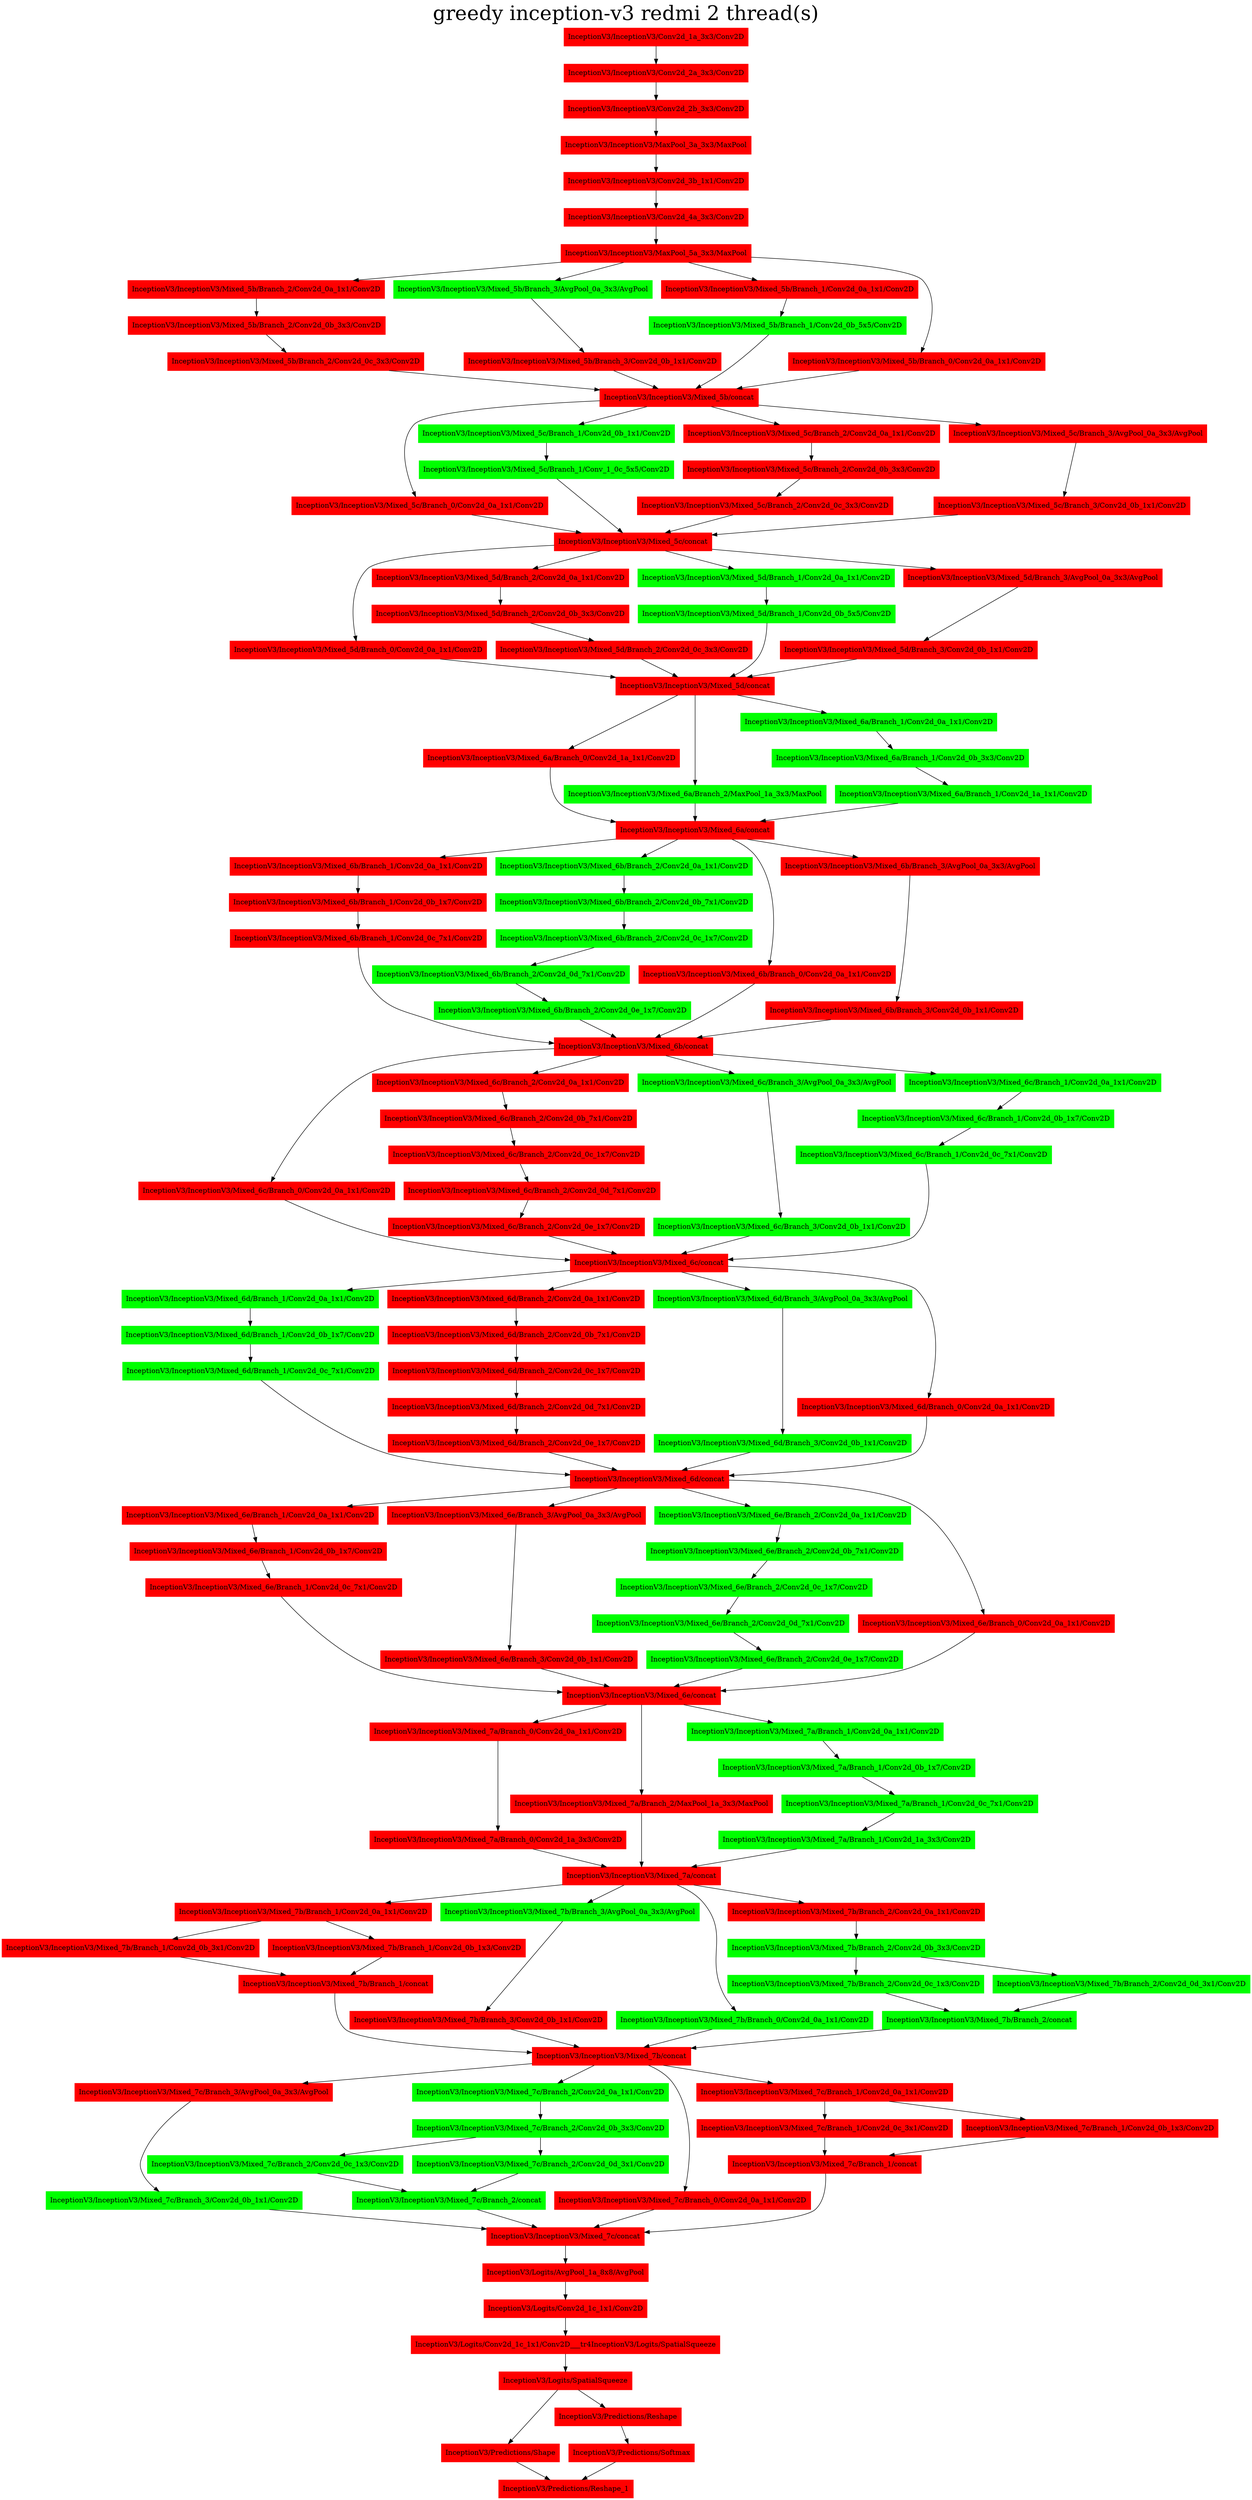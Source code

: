 digraph G {
label     = "greedy inception-v3 redmi 2 thread(s)"
    labelloc  =  t // t: Place the graph's title on top.
    fontsize  = 40 // Make title stand out by giving a large font size
    fontcolor = black"InceptionV3/InceptionV3/Conv2d_1a_3x3/Conv2D"->"InceptionV3/InceptionV3/Conv2d_2a_3x3/Conv2D";
"InceptionV3/InceptionV3/Conv2d_1a_3x3/Conv2D" [shape=box,style=filled,color=red];
"InceptionV3/InceptionV3/Conv2d_2a_3x3/Conv2D"->"InceptionV3/InceptionV3/Conv2d_2b_3x3/Conv2D";
"InceptionV3/InceptionV3/Conv2d_2a_3x3/Conv2D" [shape=box,style=filled,color=red];
"InceptionV3/InceptionV3/Conv2d_2b_3x3/Conv2D"->"InceptionV3/InceptionV3/MaxPool_3a_3x3/MaxPool";
"InceptionV3/InceptionV3/Conv2d_2b_3x3/Conv2D" [shape=box,style=filled,color=red];
"InceptionV3/InceptionV3/MaxPool_3a_3x3/MaxPool"->"InceptionV3/InceptionV3/Conv2d_3b_1x1/Conv2D";
"InceptionV3/InceptionV3/MaxPool_3a_3x3/MaxPool" [shape=box,style=filled,color=red];
"InceptionV3/InceptionV3/Conv2d_3b_1x1/Conv2D"->"InceptionV3/InceptionV3/Conv2d_4a_3x3/Conv2D";
"InceptionV3/InceptionV3/Conv2d_3b_1x1/Conv2D" [shape=box,style=filled,color=red];
"InceptionV3/InceptionV3/Conv2d_4a_3x3/Conv2D"->"InceptionV3/InceptionV3/MaxPool_5a_3x3/MaxPool";
"InceptionV3/InceptionV3/Conv2d_4a_3x3/Conv2D" [shape=box,style=filled,color=red];
"InceptionV3/InceptionV3/MaxPool_5a_3x3/MaxPool"->"InceptionV3/InceptionV3/Mixed_5b/Branch_2/Conv2d_0a_1x1/Conv2D";
"InceptionV3/InceptionV3/MaxPool_5a_3x3/MaxPool"->"InceptionV3/InceptionV3/Mixed_5b/Branch_3/AvgPool_0a_3x3/AvgPool";
"InceptionV3/InceptionV3/MaxPool_5a_3x3/MaxPool"->"InceptionV3/InceptionV3/Mixed_5b/Branch_1/Conv2d_0a_1x1/Conv2D";
"InceptionV3/InceptionV3/MaxPool_5a_3x3/MaxPool"->"InceptionV3/InceptionV3/Mixed_5b/Branch_0/Conv2d_0a_1x1/Conv2D";
"InceptionV3/InceptionV3/MaxPool_5a_3x3/MaxPool" [shape=box,style=filled,color=red];
"InceptionV3/InceptionV3/Mixed_5b/Branch_3/AvgPool_0a_3x3/AvgPool"->"InceptionV3/InceptionV3/Mixed_5b/Branch_3/Conv2d_0b_1x1/Conv2D";
"InceptionV3/InceptionV3/Mixed_5b/Branch_3/AvgPool_0a_3x3/AvgPool" [shape=box,style=filled,color=green];
"InceptionV3/InceptionV3/Mixed_5b/Branch_2/Conv2d_0a_1x1/Conv2D"->"InceptionV3/InceptionV3/Mixed_5b/Branch_2/Conv2d_0b_3x3/Conv2D";
"InceptionV3/InceptionV3/Mixed_5b/Branch_2/Conv2d_0a_1x1/Conv2D" [shape=box,style=filled,color=red];
"InceptionV3/InceptionV3/Mixed_5b/Branch_1/Conv2d_0a_1x1/Conv2D"->"InceptionV3/InceptionV3/Mixed_5b/Branch_1/Conv2d_0b_5x5/Conv2D";
"InceptionV3/InceptionV3/Mixed_5b/Branch_1/Conv2d_0a_1x1/Conv2D" [shape=box,style=filled,color=red];
"InceptionV3/InceptionV3/Mixed_5b/Branch_0/Conv2d_0a_1x1/Conv2D"->"InceptionV3/InceptionV3/Mixed_5b/concat";
"InceptionV3/InceptionV3/Mixed_5b/Branch_0/Conv2d_0a_1x1/Conv2D" [shape=box,style=filled,color=red];
"InceptionV3/InceptionV3/Mixed_5b/Branch_3/Conv2d_0b_1x1/Conv2D"->"InceptionV3/InceptionV3/Mixed_5b/concat";
"InceptionV3/InceptionV3/Mixed_5b/Branch_3/Conv2d_0b_1x1/Conv2D" [shape=box,style=filled,color=red];
"InceptionV3/InceptionV3/Mixed_5b/Branch_2/Conv2d_0b_3x3/Conv2D"->"InceptionV3/InceptionV3/Mixed_5b/Branch_2/Conv2d_0c_3x3/Conv2D";
"InceptionV3/InceptionV3/Mixed_5b/Branch_2/Conv2d_0b_3x3/Conv2D" [shape=box,style=filled,color=red];
"InceptionV3/InceptionV3/Mixed_5b/Branch_1/Conv2d_0b_5x5/Conv2D"->"InceptionV3/InceptionV3/Mixed_5b/concat";
"InceptionV3/InceptionV3/Mixed_5b/Branch_1/Conv2d_0b_5x5/Conv2D" [shape=box,style=filled,color=green];
"InceptionV3/InceptionV3/Mixed_5b/Branch_2/Conv2d_0c_3x3/Conv2D"->"InceptionV3/InceptionV3/Mixed_5b/concat";
"InceptionV3/InceptionV3/Mixed_5b/Branch_2/Conv2d_0c_3x3/Conv2D" [shape=box,style=filled,color=red];
"InceptionV3/InceptionV3/Mixed_5b/concat"->"InceptionV3/InceptionV3/Mixed_5c/Branch_0/Conv2d_0a_1x1/Conv2D";
"InceptionV3/InceptionV3/Mixed_5b/concat"->"InceptionV3/InceptionV3/Mixed_5c/Branch_1/Conv2d_0b_1x1/Conv2D";
"InceptionV3/InceptionV3/Mixed_5b/concat"->"InceptionV3/InceptionV3/Mixed_5c/Branch_2/Conv2d_0a_1x1/Conv2D";
"InceptionV3/InceptionV3/Mixed_5b/concat"->"InceptionV3/InceptionV3/Mixed_5c/Branch_3/AvgPool_0a_3x3/AvgPool";
"InceptionV3/InceptionV3/Mixed_5b/concat" [shape=box,style=filled,color=red];
"InceptionV3/InceptionV3/Mixed_5c/Branch_3/AvgPool_0a_3x3/AvgPool"->"InceptionV3/InceptionV3/Mixed_5c/Branch_3/Conv2d_0b_1x1/Conv2D";
"InceptionV3/InceptionV3/Mixed_5c/Branch_3/AvgPool_0a_3x3/AvgPool" [shape=box,style=filled,color=red];
"InceptionV3/InceptionV3/Mixed_5c/Branch_2/Conv2d_0a_1x1/Conv2D"->"InceptionV3/InceptionV3/Mixed_5c/Branch_2/Conv2d_0b_3x3/Conv2D";
"InceptionV3/InceptionV3/Mixed_5c/Branch_2/Conv2d_0a_1x1/Conv2D" [shape=box,style=filled,color=red];
"InceptionV3/InceptionV3/Mixed_5c/Branch_1/Conv2d_0b_1x1/Conv2D"->"InceptionV3/InceptionV3/Mixed_5c/Branch_1/Conv_1_0c_5x5/Conv2D";
"InceptionV3/InceptionV3/Mixed_5c/Branch_1/Conv2d_0b_1x1/Conv2D" [shape=box,style=filled,color=green];
"InceptionV3/InceptionV3/Mixed_5c/Branch_0/Conv2d_0a_1x1/Conv2D"->"InceptionV3/InceptionV3/Mixed_5c/concat";
"InceptionV3/InceptionV3/Mixed_5c/Branch_0/Conv2d_0a_1x1/Conv2D" [shape=box,style=filled,color=red];
"InceptionV3/InceptionV3/Mixed_5c/Branch_3/Conv2d_0b_1x1/Conv2D"->"InceptionV3/InceptionV3/Mixed_5c/concat";
"InceptionV3/InceptionV3/Mixed_5c/Branch_3/Conv2d_0b_1x1/Conv2D" [shape=box,style=filled,color=red];
"InceptionV3/InceptionV3/Mixed_5c/Branch_2/Conv2d_0b_3x3/Conv2D"->"InceptionV3/InceptionV3/Mixed_5c/Branch_2/Conv2d_0c_3x3/Conv2D";
"InceptionV3/InceptionV3/Mixed_5c/Branch_2/Conv2d_0b_3x3/Conv2D" [shape=box,style=filled,color=red];
"InceptionV3/InceptionV3/Mixed_5c/Branch_1/Conv_1_0c_5x5/Conv2D"->"InceptionV3/InceptionV3/Mixed_5c/concat";
"InceptionV3/InceptionV3/Mixed_5c/Branch_1/Conv_1_0c_5x5/Conv2D" [shape=box,style=filled,color=green];
"InceptionV3/InceptionV3/Mixed_5c/Branch_2/Conv2d_0c_3x3/Conv2D"->"InceptionV3/InceptionV3/Mixed_5c/concat";
"InceptionV3/InceptionV3/Mixed_5c/Branch_2/Conv2d_0c_3x3/Conv2D" [shape=box,style=filled,color=red];
"InceptionV3/InceptionV3/Mixed_5c/concat"->"InceptionV3/InceptionV3/Mixed_5d/Branch_0/Conv2d_0a_1x1/Conv2D";
"InceptionV3/InceptionV3/Mixed_5c/concat"->"InceptionV3/InceptionV3/Mixed_5d/Branch_2/Conv2d_0a_1x1/Conv2D";
"InceptionV3/InceptionV3/Mixed_5c/concat"->"InceptionV3/InceptionV3/Mixed_5d/Branch_1/Conv2d_0a_1x1/Conv2D";
"InceptionV3/InceptionV3/Mixed_5c/concat"->"InceptionV3/InceptionV3/Mixed_5d/Branch_3/AvgPool_0a_3x3/AvgPool";
"InceptionV3/InceptionV3/Mixed_5c/concat" [shape=box,style=filled,color=red];
"InceptionV3/InceptionV3/Mixed_5d/Branch_3/AvgPool_0a_3x3/AvgPool"->"InceptionV3/InceptionV3/Mixed_5d/Branch_3/Conv2d_0b_1x1/Conv2D";
"InceptionV3/InceptionV3/Mixed_5d/Branch_3/AvgPool_0a_3x3/AvgPool" [shape=box,style=filled,color=red];
"InceptionV3/InceptionV3/Mixed_5d/Branch_2/Conv2d_0a_1x1/Conv2D"->"InceptionV3/InceptionV3/Mixed_5d/Branch_2/Conv2d_0b_3x3/Conv2D";
"InceptionV3/InceptionV3/Mixed_5d/Branch_2/Conv2d_0a_1x1/Conv2D" [shape=box,style=filled,color=red];
"InceptionV3/InceptionV3/Mixed_5d/Branch_1/Conv2d_0a_1x1/Conv2D"->"InceptionV3/InceptionV3/Mixed_5d/Branch_1/Conv2d_0b_5x5/Conv2D";
"InceptionV3/InceptionV3/Mixed_5d/Branch_1/Conv2d_0a_1x1/Conv2D" [shape=box,style=filled,color=green];
"InceptionV3/InceptionV3/Mixed_5d/Branch_0/Conv2d_0a_1x1/Conv2D"->"InceptionV3/InceptionV3/Mixed_5d/concat";
"InceptionV3/InceptionV3/Mixed_5d/Branch_0/Conv2d_0a_1x1/Conv2D" [shape=box,style=filled,color=red];
"InceptionV3/InceptionV3/Mixed_5d/Branch_3/Conv2d_0b_1x1/Conv2D"->"InceptionV3/InceptionV3/Mixed_5d/concat";
"InceptionV3/InceptionV3/Mixed_5d/Branch_3/Conv2d_0b_1x1/Conv2D" [shape=box,style=filled,color=red];
"InceptionV3/InceptionV3/Mixed_5d/Branch_2/Conv2d_0b_3x3/Conv2D"->"InceptionV3/InceptionV3/Mixed_5d/Branch_2/Conv2d_0c_3x3/Conv2D";
"InceptionV3/InceptionV3/Mixed_5d/Branch_2/Conv2d_0b_3x3/Conv2D" [shape=box,style=filled,color=red];
"InceptionV3/InceptionV3/Mixed_5d/Branch_1/Conv2d_0b_5x5/Conv2D"->"InceptionV3/InceptionV3/Mixed_5d/concat";
"InceptionV3/InceptionV3/Mixed_5d/Branch_1/Conv2d_0b_5x5/Conv2D" [shape=box,style=filled,color=green];
"InceptionV3/InceptionV3/Mixed_5d/Branch_2/Conv2d_0c_3x3/Conv2D"->"InceptionV3/InceptionV3/Mixed_5d/concat";
"InceptionV3/InceptionV3/Mixed_5d/Branch_2/Conv2d_0c_3x3/Conv2D" [shape=box,style=filled,color=red];
"InceptionV3/InceptionV3/Mixed_5d/concat"->"InceptionV3/InceptionV3/Mixed_6a/Branch_0/Conv2d_1a_1x1/Conv2D";
"InceptionV3/InceptionV3/Mixed_5d/concat"->"InceptionV3/InceptionV3/Mixed_6a/Branch_2/MaxPool_1a_3x3/MaxPool";
"InceptionV3/InceptionV3/Mixed_5d/concat"->"InceptionV3/InceptionV3/Mixed_6a/Branch_1/Conv2d_0a_1x1/Conv2D";
"InceptionV3/InceptionV3/Mixed_5d/concat" [shape=box,style=filled,color=red];
"InceptionV3/InceptionV3/Mixed_6a/Branch_2/MaxPool_1a_3x3/MaxPool"->"InceptionV3/InceptionV3/Mixed_6a/concat";
"InceptionV3/InceptionV3/Mixed_6a/Branch_2/MaxPool_1a_3x3/MaxPool" [shape=box,style=filled,color=green];
"InceptionV3/InceptionV3/Mixed_6a/Branch_1/Conv2d_0a_1x1/Conv2D"->"InceptionV3/InceptionV3/Mixed_6a/Branch_1/Conv2d_0b_3x3/Conv2D";
"InceptionV3/InceptionV3/Mixed_6a/Branch_1/Conv2d_0a_1x1/Conv2D" [shape=box,style=filled,color=green];
"InceptionV3/InceptionV3/Mixed_6a/Branch_0/Conv2d_1a_1x1/Conv2D"->"InceptionV3/InceptionV3/Mixed_6a/concat";
"InceptionV3/InceptionV3/Mixed_6a/Branch_0/Conv2d_1a_1x1/Conv2D" [shape=box,style=filled,color=red];
"InceptionV3/InceptionV3/Mixed_6a/Branch_1/Conv2d_0b_3x3/Conv2D"->"InceptionV3/InceptionV3/Mixed_6a/Branch_1/Conv2d_1a_1x1/Conv2D";
"InceptionV3/InceptionV3/Mixed_6a/Branch_1/Conv2d_0b_3x3/Conv2D" [shape=box,style=filled,color=green];
"InceptionV3/InceptionV3/Mixed_6a/Branch_1/Conv2d_1a_1x1/Conv2D"->"InceptionV3/InceptionV3/Mixed_6a/concat";
"InceptionV3/InceptionV3/Mixed_6a/Branch_1/Conv2d_1a_1x1/Conv2D" [shape=box,style=filled,color=green];
"InceptionV3/InceptionV3/Mixed_6a/concat"->"InceptionV3/InceptionV3/Mixed_6b/Branch_1/Conv2d_0a_1x1/Conv2D";
"InceptionV3/InceptionV3/Mixed_6a/concat"->"InceptionV3/InceptionV3/Mixed_6b/Branch_2/Conv2d_0a_1x1/Conv2D";
"InceptionV3/InceptionV3/Mixed_6a/concat"->"InceptionV3/InceptionV3/Mixed_6b/Branch_0/Conv2d_0a_1x1/Conv2D";
"InceptionV3/InceptionV3/Mixed_6a/concat"->"InceptionV3/InceptionV3/Mixed_6b/Branch_3/AvgPool_0a_3x3/AvgPool";
"InceptionV3/InceptionV3/Mixed_6a/concat" [shape=box,style=filled,color=red];
"InceptionV3/InceptionV3/Mixed_6b/Branch_3/AvgPool_0a_3x3/AvgPool"->"InceptionV3/InceptionV3/Mixed_6b/Branch_3/Conv2d_0b_1x1/Conv2D";
"InceptionV3/InceptionV3/Mixed_6b/Branch_3/AvgPool_0a_3x3/AvgPool" [shape=box,style=filled,color=red];
"InceptionV3/InceptionV3/Mixed_6b/Branch_2/Conv2d_0a_1x1/Conv2D"->"InceptionV3/InceptionV3/Mixed_6b/Branch_2/Conv2d_0b_7x1/Conv2D";
"InceptionV3/InceptionV3/Mixed_6b/Branch_2/Conv2d_0a_1x1/Conv2D" [shape=box,style=filled,color=green];
"InceptionV3/InceptionV3/Mixed_6b/Branch_1/Conv2d_0a_1x1/Conv2D"->"InceptionV3/InceptionV3/Mixed_6b/Branch_1/Conv2d_0b_1x7/Conv2D";
"InceptionV3/InceptionV3/Mixed_6b/Branch_1/Conv2d_0a_1x1/Conv2D" [shape=box,style=filled,color=red];
"InceptionV3/InceptionV3/Mixed_6b/Branch_0/Conv2d_0a_1x1/Conv2D"->"InceptionV3/InceptionV3/Mixed_6b/concat";
"InceptionV3/InceptionV3/Mixed_6b/Branch_0/Conv2d_0a_1x1/Conv2D" [shape=box,style=filled,color=red];
"InceptionV3/InceptionV3/Mixed_6b/Branch_3/Conv2d_0b_1x1/Conv2D"->"InceptionV3/InceptionV3/Mixed_6b/concat";
"InceptionV3/InceptionV3/Mixed_6b/Branch_3/Conv2d_0b_1x1/Conv2D" [shape=box,style=filled,color=red];
"InceptionV3/InceptionV3/Mixed_6b/Branch_2/Conv2d_0b_7x1/Conv2D"->"InceptionV3/InceptionV3/Mixed_6b/Branch_2/Conv2d_0c_1x7/Conv2D";
"InceptionV3/InceptionV3/Mixed_6b/Branch_2/Conv2d_0b_7x1/Conv2D" [shape=box,style=filled,color=green];
"InceptionV3/InceptionV3/Mixed_6b/Branch_1/Conv2d_0b_1x7/Conv2D"->"InceptionV3/InceptionV3/Mixed_6b/Branch_1/Conv2d_0c_7x1/Conv2D";
"InceptionV3/InceptionV3/Mixed_6b/Branch_1/Conv2d_0b_1x7/Conv2D" [shape=box,style=filled,color=red];
"InceptionV3/InceptionV3/Mixed_6b/Branch_2/Conv2d_0c_1x7/Conv2D"->"InceptionV3/InceptionV3/Mixed_6b/Branch_2/Conv2d_0d_7x1/Conv2D";
"InceptionV3/InceptionV3/Mixed_6b/Branch_2/Conv2d_0c_1x7/Conv2D" [shape=box,style=filled,color=green];
"InceptionV3/InceptionV3/Mixed_6b/Branch_1/Conv2d_0c_7x1/Conv2D"->"InceptionV3/InceptionV3/Mixed_6b/concat";
"InceptionV3/InceptionV3/Mixed_6b/Branch_1/Conv2d_0c_7x1/Conv2D" [shape=box,style=filled,color=red];
"InceptionV3/InceptionV3/Mixed_6b/Branch_2/Conv2d_0d_7x1/Conv2D"->"InceptionV3/InceptionV3/Mixed_6b/Branch_2/Conv2d_0e_1x7/Conv2D";
"InceptionV3/InceptionV3/Mixed_6b/Branch_2/Conv2d_0d_7x1/Conv2D" [shape=box,style=filled,color=green];
"InceptionV3/InceptionV3/Mixed_6b/Branch_2/Conv2d_0e_1x7/Conv2D"->"InceptionV3/InceptionV3/Mixed_6b/concat";
"InceptionV3/InceptionV3/Mixed_6b/Branch_2/Conv2d_0e_1x7/Conv2D" [shape=box,style=filled,color=green];
"InceptionV3/InceptionV3/Mixed_6b/concat"->"InceptionV3/InceptionV3/Mixed_6c/Branch_0/Conv2d_0a_1x1/Conv2D";
"InceptionV3/InceptionV3/Mixed_6b/concat"->"InceptionV3/InceptionV3/Mixed_6c/Branch_2/Conv2d_0a_1x1/Conv2D";
"InceptionV3/InceptionV3/Mixed_6b/concat"->"InceptionV3/InceptionV3/Mixed_6c/Branch_3/AvgPool_0a_3x3/AvgPool";
"InceptionV3/InceptionV3/Mixed_6b/concat"->"InceptionV3/InceptionV3/Mixed_6c/Branch_1/Conv2d_0a_1x1/Conv2D";
"InceptionV3/InceptionV3/Mixed_6b/concat" [shape=box,style=filled,color=red];
"InceptionV3/InceptionV3/Mixed_6c/Branch_3/AvgPool_0a_3x3/AvgPool"->"InceptionV3/InceptionV3/Mixed_6c/Branch_3/Conv2d_0b_1x1/Conv2D";
"InceptionV3/InceptionV3/Mixed_6c/Branch_3/AvgPool_0a_3x3/AvgPool" [shape=box,style=filled,color=green];
"InceptionV3/InceptionV3/Mixed_6c/Branch_2/Conv2d_0a_1x1/Conv2D"->"InceptionV3/InceptionV3/Mixed_6c/Branch_2/Conv2d_0b_7x1/Conv2D";
"InceptionV3/InceptionV3/Mixed_6c/Branch_2/Conv2d_0a_1x1/Conv2D" [shape=box,style=filled,color=red];
"InceptionV3/InceptionV3/Mixed_6c/Branch_1/Conv2d_0a_1x1/Conv2D"->"InceptionV3/InceptionV3/Mixed_6c/Branch_1/Conv2d_0b_1x7/Conv2D";
"InceptionV3/InceptionV3/Mixed_6c/Branch_1/Conv2d_0a_1x1/Conv2D" [shape=box,style=filled,color=green];
"InceptionV3/InceptionV3/Mixed_6c/Branch_0/Conv2d_0a_1x1/Conv2D"->"InceptionV3/InceptionV3/Mixed_6c/concat";
"InceptionV3/InceptionV3/Mixed_6c/Branch_0/Conv2d_0a_1x1/Conv2D" [shape=box,style=filled,color=red];
"InceptionV3/InceptionV3/Mixed_6c/Branch_3/Conv2d_0b_1x1/Conv2D"->"InceptionV3/InceptionV3/Mixed_6c/concat";
"InceptionV3/InceptionV3/Mixed_6c/Branch_3/Conv2d_0b_1x1/Conv2D" [shape=box,style=filled,color=green];
"InceptionV3/InceptionV3/Mixed_6c/Branch_2/Conv2d_0b_7x1/Conv2D"->"InceptionV3/InceptionV3/Mixed_6c/Branch_2/Conv2d_0c_1x7/Conv2D";
"InceptionV3/InceptionV3/Mixed_6c/Branch_2/Conv2d_0b_7x1/Conv2D" [shape=box,style=filled,color=red];
"InceptionV3/InceptionV3/Mixed_6c/Branch_1/Conv2d_0b_1x7/Conv2D"->"InceptionV3/InceptionV3/Mixed_6c/Branch_1/Conv2d_0c_7x1/Conv2D";
"InceptionV3/InceptionV3/Mixed_6c/Branch_1/Conv2d_0b_1x7/Conv2D" [shape=box,style=filled,color=green];
"InceptionV3/InceptionV3/Mixed_6c/Branch_2/Conv2d_0c_1x7/Conv2D"->"InceptionV3/InceptionV3/Mixed_6c/Branch_2/Conv2d_0d_7x1/Conv2D";
"InceptionV3/InceptionV3/Mixed_6c/Branch_2/Conv2d_0c_1x7/Conv2D" [shape=box,style=filled,color=red];
"InceptionV3/InceptionV3/Mixed_6c/Branch_1/Conv2d_0c_7x1/Conv2D"->"InceptionV3/InceptionV3/Mixed_6c/concat";
"InceptionV3/InceptionV3/Mixed_6c/Branch_1/Conv2d_0c_7x1/Conv2D" [shape=box,style=filled,color=green];
"InceptionV3/InceptionV3/Mixed_6c/Branch_2/Conv2d_0d_7x1/Conv2D"->"InceptionV3/InceptionV3/Mixed_6c/Branch_2/Conv2d_0e_1x7/Conv2D";
"InceptionV3/InceptionV3/Mixed_6c/Branch_2/Conv2d_0d_7x1/Conv2D" [shape=box,style=filled,color=red];
"InceptionV3/InceptionV3/Mixed_6c/Branch_2/Conv2d_0e_1x7/Conv2D"->"InceptionV3/InceptionV3/Mixed_6c/concat";
"InceptionV3/InceptionV3/Mixed_6c/Branch_2/Conv2d_0e_1x7/Conv2D" [shape=box,style=filled,color=red];
"InceptionV3/InceptionV3/Mixed_6c/concat"->"InceptionV3/InceptionV3/Mixed_6d/Branch_1/Conv2d_0a_1x1/Conv2D";
"InceptionV3/InceptionV3/Mixed_6c/concat"->"InceptionV3/InceptionV3/Mixed_6d/Branch_2/Conv2d_0a_1x1/Conv2D";
"InceptionV3/InceptionV3/Mixed_6c/concat"->"InceptionV3/InceptionV3/Mixed_6d/Branch_3/AvgPool_0a_3x3/AvgPool";
"InceptionV3/InceptionV3/Mixed_6c/concat"->"InceptionV3/InceptionV3/Mixed_6d/Branch_0/Conv2d_0a_1x1/Conv2D";
"InceptionV3/InceptionV3/Mixed_6c/concat" [shape=box,style=filled,color=red];
"InceptionV3/InceptionV3/Mixed_6d/Branch_3/AvgPool_0a_3x3/AvgPool"->"InceptionV3/InceptionV3/Mixed_6d/Branch_3/Conv2d_0b_1x1/Conv2D";
"InceptionV3/InceptionV3/Mixed_6d/Branch_3/AvgPool_0a_3x3/AvgPool" [shape=box,style=filled,color=green];
"InceptionV3/InceptionV3/Mixed_6d/Branch_2/Conv2d_0a_1x1/Conv2D"->"InceptionV3/InceptionV3/Mixed_6d/Branch_2/Conv2d_0b_7x1/Conv2D";
"InceptionV3/InceptionV3/Mixed_6d/Branch_2/Conv2d_0a_1x1/Conv2D" [shape=box,style=filled,color=red];
"InceptionV3/InceptionV3/Mixed_6d/Branch_1/Conv2d_0a_1x1/Conv2D"->"InceptionV3/InceptionV3/Mixed_6d/Branch_1/Conv2d_0b_1x7/Conv2D";
"InceptionV3/InceptionV3/Mixed_6d/Branch_1/Conv2d_0a_1x1/Conv2D" [shape=box,style=filled,color=green];
"InceptionV3/InceptionV3/Mixed_6d/Branch_0/Conv2d_0a_1x1/Conv2D"->"InceptionV3/InceptionV3/Mixed_6d/concat";
"InceptionV3/InceptionV3/Mixed_6d/Branch_0/Conv2d_0a_1x1/Conv2D" [shape=box,style=filled,color=red];
"InceptionV3/InceptionV3/Mixed_6d/Branch_3/Conv2d_0b_1x1/Conv2D"->"InceptionV3/InceptionV3/Mixed_6d/concat";
"InceptionV3/InceptionV3/Mixed_6d/Branch_3/Conv2d_0b_1x1/Conv2D" [shape=box,style=filled,color=green];
"InceptionV3/InceptionV3/Mixed_6d/Branch_2/Conv2d_0b_7x1/Conv2D"->"InceptionV3/InceptionV3/Mixed_6d/Branch_2/Conv2d_0c_1x7/Conv2D";
"InceptionV3/InceptionV3/Mixed_6d/Branch_2/Conv2d_0b_7x1/Conv2D" [shape=box,style=filled,color=red];
"InceptionV3/InceptionV3/Mixed_6d/Branch_1/Conv2d_0b_1x7/Conv2D"->"InceptionV3/InceptionV3/Mixed_6d/Branch_1/Conv2d_0c_7x1/Conv2D";
"InceptionV3/InceptionV3/Mixed_6d/Branch_1/Conv2d_0b_1x7/Conv2D" [shape=box,style=filled,color=green];
"InceptionV3/InceptionV3/Mixed_6d/Branch_2/Conv2d_0c_1x7/Conv2D"->"InceptionV3/InceptionV3/Mixed_6d/Branch_2/Conv2d_0d_7x1/Conv2D";
"InceptionV3/InceptionV3/Mixed_6d/Branch_2/Conv2d_0c_1x7/Conv2D" [shape=box,style=filled,color=red];
"InceptionV3/InceptionV3/Mixed_6d/Branch_1/Conv2d_0c_7x1/Conv2D"->"InceptionV3/InceptionV3/Mixed_6d/concat";
"InceptionV3/InceptionV3/Mixed_6d/Branch_1/Conv2d_0c_7x1/Conv2D" [shape=box,style=filled,color=green];
"InceptionV3/InceptionV3/Mixed_6d/Branch_2/Conv2d_0d_7x1/Conv2D"->"InceptionV3/InceptionV3/Mixed_6d/Branch_2/Conv2d_0e_1x7/Conv2D";
"InceptionV3/InceptionV3/Mixed_6d/Branch_2/Conv2d_0d_7x1/Conv2D" [shape=box,style=filled,color=red];
"InceptionV3/InceptionV3/Mixed_6d/Branch_2/Conv2d_0e_1x7/Conv2D"->"InceptionV3/InceptionV3/Mixed_6d/concat";
"InceptionV3/InceptionV3/Mixed_6d/Branch_2/Conv2d_0e_1x7/Conv2D" [shape=box,style=filled,color=red];
"InceptionV3/InceptionV3/Mixed_6d/concat"->"InceptionV3/InceptionV3/Mixed_6e/Branch_1/Conv2d_0a_1x1/Conv2D";
"InceptionV3/InceptionV3/Mixed_6d/concat"->"InceptionV3/InceptionV3/Mixed_6e/Branch_3/AvgPool_0a_3x3/AvgPool";
"InceptionV3/InceptionV3/Mixed_6d/concat"->"InceptionV3/InceptionV3/Mixed_6e/Branch_2/Conv2d_0a_1x1/Conv2D";
"InceptionV3/InceptionV3/Mixed_6d/concat"->"InceptionV3/InceptionV3/Mixed_6e/Branch_0/Conv2d_0a_1x1/Conv2D";
"InceptionV3/InceptionV3/Mixed_6d/concat" [shape=box,style=filled,color=red];
"InceptionV3/InceptionV3/Mixed_6e/Branch_3/AvgPool_0a_3x3/AvgPool"->"InceptionV3/InceptionV3/Mixed_6e/Branch_3/Conv2d_0b_1x1/Conv2D";
"InceptionV3/InceptionV3/Mixed_6e/Branch_3/AvgPool_0a_3x3/AvgPool" [shape=box,style=filled,color=red];
"InceptionV3/InceptionV3/Mixed_6e/Branch_2/Conv2d_0a_1x1/Conv2D"->"InceptionV3/InceptionV3/Mixed_6e/Branch_2/Conv2d_0b_7x1/Conv2D";
"InceptionV3/InceptionV3/Mixed_6e/Branch_2/Conv2d_0a_1x1/Conv2D" [shape=box,style=filled,color=green];
"InceptionV3/InceptionV3/Mixed_6e/Branch_1/Conv2d_0a_1x1/Conv2D"->"InceptionV3/InceptionV3/Mixed_6e/Branch_1/Conv2d_0b_1x7/Conv2D";
"InceptionV3/InceptionV3/Mixed_6e/Branch_1/Conv2d_0a_1x1/Conv2D" [shape=box,style=filled,color=red];
"InceptionV3/InceptionV3/Mixed_6e/Branch_0/Conv2d_0a_1x1/Conv2D"->"InceptionV3/InceptionV3/Mixed_6e/concat";
"InceptionV3/InceptionV3/Mixed_6e/Branch_0/Conv2d_0a_1x1/Conv2D" [shape=box,style=filled,color=red];
"InceptionV3/InceptionV3/Mixed_6e/Branch_3/Conv2d_0b_1x1/Conv2D"->"InceptionV3/InceptionV3/Mixed_6e/concat";
"InceptionV3/InceptionV3/Mixed_6e/Branch_3/Conv2d_0b_1x1/Conv2D" [shape=box,style=filled,color=red];
"InceptionV3/InceptionV3/Mixed_6e/Branch_2/Conv2d_0b_7x1/Conv2D"->"InceptionV3/InceptionV3/Mixed_6e/Branch_2/Conv2d_0c_1x7/Conv2D";
"InceptionV3/InceptionV3/Mixed_6e/Branch_2/Conv2d_0b_7x1/Conv2D" [shape=box,style=filled,color=green];
"InceptionV3/InceptionV3/Mixed_6e/Branch_1/Conv2d_0b_1x7/Conv2D"->"InceptionV3/InceptionV3/Mixed_6e/Branch_1/Conv2d_0c_7x1/Conv2D";
"InceptionV3/InceptionV3/Mixed_6e/Branch_1/Conv2d_0b_1x7/Conv2D" [shape=box,style=filled,color=red];
"InceptionV3/InceptionV3/Mixed_6e/Branch_2/Conv2d_0c_1x7/Conv2D"->"InceptionV3/InceptionV3/Mixed_6e/Branch_2/Conv2d_0d_7x1/Conv2D";
"InceptionV3/InceptionV3/Mixed_6e/Branch_2/Conv2d_0c_1x7/Conv2D" [shape=box,style=filled,color=green];
"InceptionV3/InceptionV3/Mixed_6e/Branch_1/Conv2d_0c_7x1/Conv2D"->"InceptionV3/InceptionV3/Mixed_6e/concat";
"InceptionV3/InceptionV3/Mixed_6e/Branch_1/Conv2d_0c_7x1/Conv2D" [shape=box,style=filled,color=red];
"InceptionV3/InceptionV3/Mixed_6e/Branch_2/Conv2d_0d_7x1/Conv2D"->"InceptionV3/InceptionV3/Mixed_6e/Branch_2/Conv2d_0e_1x7/Conv2D";
"InceptionV3/InceptionV3/Mixed_6e/Branch_2/Conv2d_0d_7x1/Conv2D" [shape=box,style=filled,color=green];
"InceptionV3/InceptionV3/Mixed_6e/Branch_2/Conv2d_0e_1x7/Conv2D"->"InceptionV3/InceptionV3/Mixed_6e/concat";
"InceptionV3/InceptionV3/Mixed_6e/Branch_2/Conv2d_0e_1x7/Conv2D" [shape=box,style=filled,color=green];
"InceptionV3/InceptionV3/Mixed_6e/concat"->"InceptionV3/InceptionV3/Mixed_7a/Branch_0/Conv2d_0a_1x1/Conv2D";
"InceptionV3/InceptionV3/Mixed_6e/concat"->"InceptionV3/InceptionV3/Mixed_7a/Branch_2/MaxPool_1a_3x3/MaxPool";
"InceptionV3/InceptionV3/Mixed_6e/concat"->"InceptionV3/InceptionV3/Mixed_7a/Branch_1/Conv2d_0a_1x1/Conv2D";
"InceptionV3/InceptionV3/Mixed_6e/concat" [shape=box,style=filled,color=red];
"InceptionV3/InceptionV3/Mixed_7a/Branch_2/MaxPool_1a_3x3/MaxPool"->"InceptionV3/InceptionV3/Mixed_7a/concat";
"InceptionV3/InceptionV3/Mixed_7a/Branch_2/MaxPool_1a_3x3/MaxPool" [shape=box,style=filled,color=red];
"InceptionV3/InceptionV3/Mixed_7a/Branch_1/Conv2d_0a_1x1/Conv2D"->"InceptionV3/InceptionV3/Mixed_7a/Branch_1/Conv2d_0b_1x7/Conv2D";
"InceptionV3/InceptionV3/Mixed_7a/Branch_1/Conv2d_0a_1x1/Conv2D" [shape=box,style=filled,color=green];
"InceptionV3/InceptionV3/Mixed_7a/Branch_0/Conv2d_0a_1x1/Conv2D"->"InceptionV3/InceptionV3/Mixed_7a/Branch_0/Conv2d_1a_3x3/Conv2D";
"InceptionV3/InceptionV3/Mixed_7a/Branch_0/Conv2d_0a_1x1/Conv2D" [shape=box,style=filled,color=red];
"InceptionV3/InceptionV3/Mixed_7a/Branch_1/Conv2d_0b_1x7/Conv2D"->"InceptionV3/InceptionV3/Mixed_7a/Branch_1/Conv2d_0c_7x1/Conv2D";
"InceptionV3/InceptionV3/Mixed_7a/Branch_1/Conv2d_0b_1x7/Conv2D" [shape=box,style=filled,color=green];
"InceptionV3/InceptionV3/Mixed_7a/Branch_0/Conv2d_1a_3x3/Conv2D"->"InceptionV3/InceptionV3/Mixed_7a/concat";
"InceptionV3/InceptionV3/Mixed_7a/Branch_0/Conv2d_1a_3x3/Conv2D" [shape=box,style=filled,color=red];
"InceptionV3/InceptionV3/Mixed_7a/Branch_1/Conv2d_0c_7x1/Conv2D"->"InceptionV3/InceptionV3/Mixed_7a/Branch_1/Conv2d_1a_3x3/Conv2D";
"InceptionV3/InceptionV3/Mixed_7a/Branch_1/Conv2d_0c_7x1/Conv2D" [shape=box,style=filled,color=green];
"InceptionV3/InceptionV3/Mixed_7a/Branch_1/Conv2d_1a_3x3/Conv2D"->"InceptionV3/InceptionV3/Mixed_7a/concat";
"InceptionV3/InceptionV3/Mixed_7a/Branch_1/Conv2d_1a_3x3/Conv2D" [shape=box,style=filled,color=green];
"InceptionV3/InceptionV3/Mixed_7a/concat"->"InceptionV3/InceptionV3/Mixed_7b/Branch_1/Conv2d_0a_1x1/Conv2D";
"InceptionV3/InceptionV3/Mixed_7a/concat"->"InceptionV3/InceptionV3/Mixed_7b/Branch_3/AvgPool_0a_3x3/AvgPool";
"InceptionV3/InceptionV3/Mixed_7a/concat"->"InceptionV3/InceptionV3/Mixed_7b/Branch_0/Conv2d_0a_1x1/Conv2D";
"InceptionV3/InceptionV3/Mixed_7a/concat"->"InceptionV3/InceptionV3/Mixed_7b/Branch_2/Conv2d_0a_1x1/Conv2D";
"InceptionV3/InceptionV3/Mixed_7a/concat" [shape=box,style=filled,color=red];
"InceptionV3/InceptionV3/Mixed_7b/Branch_3/AvgPool_0a_3x3/AvgPool"->"InceptionV3/InceptionV3/Mixed_7b/Branch_3/Conv2d_0b_1x1/Conv2D";
"InceptionV3/InceptionV3/Mixed_7b/Branch_3/AvgPool_0a_3x3/AvgPool" [shape=box,style=filled,color=green];
"InceptionV3/InceptionV3/Mixed_7b/Branch_2/Conv2d_0a_1x1/Conv2D"->"InceptionV3/InceptionV3/Mixed_7b/Branch_2/Conv2d_0b_3x3/Conv2D";
"InceptionV3/InceptionV3/Mixed_7b/Branch_2/Conv2d_0a_1x1/Conv2D" [shape=box,style=filled,color=red];
"InceptionV3/InceptionV3/Mixed_7b/Branch_1/Conv2d_0a_1x1/Conv2D"->"InceptionV3/InceptionV3/Mixed_7b/Branch_1/Conv2d_0b_3x1/Conv2D";
"InceptionV3/InceptionV3/Mixed_7b/Branch_1/Conv2d_0a_1x1/Conv2D"->"InceptionV3/InceptionV3/Mixed_7b/Branch_1/Conv2d_0b_1x3/Conv2D";
"InceptionV3/InceptionV3/Mixed_7b/Branch_1/Conv2d_0a_1x1/Conv2D" [shape=box,style=filled,color=red];
"InceptionV3/InceptionV3/Mixed_7b/Branch_0/Conv2d_0a_1x1/Conv2D"->"InceptionV3/InceptionV3/Mixed_7b/concat";
"InceptionV3/InceptionV3/Mixed_7b/Branch_0/Conv2d_0a_1x1/Conv2D" [shape=box,style=filled,color=green];
"InceptionV3/InceptionV3/Mixed_7b/Branch_3/Conv2d_0b_1x1/Conv2D"->"InceptionV3/InceptionV3/Mixed_7b/concat";
"InceptionV3/InceptionV3/Mixed_7b/Branch_3/Conv2d_0b_1x1/Conv2D" [shape=box,style=filled,color=red];
"InceptionV3/InceptionV3/Mixed_7b/Branch_2/Conv2d_0b_3x3/Conv2D"->"InceptionV3/InceptionV3/Mixed_7b/Branch_2/Conv2d_0c_1x3/Conv2D";
"InceptionV3/InceptionV3/Mixed_7b/Branch_2/Conv2d_0b_3x3/Conv2D"->"InceptionV3/InceptionV3/Mixed_7b/Branch_2/Conv2d_0d_3x1/Conv2D";
"InceptionV3/InceptionV3/Mixed_7b/Branch_2/Conv2d_0b_3x3/Conv2D" [shape=box,style=filled,color=green];
"InceptionV3/InceptionV3/Mixed_7b/Branch_1/Conv2d_0b_3x1/Conv2D"->"InceptionV3/InceptionV3/Mixed_7b/Branch_1/concat";
"InceptionV3/InceptionV3/Mixed_7b/Branch_1/Conv2d_0b_3x1/Conv2D" [shape=box,style=filled,color=red];
"InceptionV3/InceptionV3/Mixed_7b/Branch_1/Conv2d_0b_1x3/Conv2D"->"InceptionV3/InceptionV3/Mixed_7b/Branch_1/concat";
"InceptionV3/InceptionV3/Mixed_7b/Branch_1/Conv2d_0b_1x3/Conv2D" [shape=box,style=filled,color=red];
"InceptionV3/InceptionV3/Mixed_7b/Branch_2/Conv2d_0d_3x1/Conv2D"->"InceptionV3/InceptionV3/Mixed_7b/Branch_2/concat";
"InceptionV3/InceptionV3/Mixed_7b/Branch_2/Conv2d_0d_3x1/Conv2D" [shape=box,style=filled,color=green];
"InceptionV3/InceptionV3/Mixed_7b/Branch_2/Conv2d_0c_1x3/Conv2D"->"InceptionV3/InceptionV3/Mixed_7b/Branch_2/concat";
"InceptionV3/InceptionV3/Mixed_7b/Branch_2/Conv2d_0c_1x3/Conv2D" [shape=box,style=filled,color=green];
"InceptionV3/InceptionV3/Mixed_7b/Branch_1/concat"->"InceptionV3/InceptionV3/Mixed_7b/concat";
"InceptionV3/InceptionV3/Mixed_7b/Branch_1/concat" [shape=box,style=filled,color=red];
"InceptionV3/InceptionV3/Mixed_7b/Branch_2/concat"->"InceptionV3/InceptionV3/Mixed_7b/concat";
"InceptionV3/InceptionV3/Mixed_7b/Branch_2/concat" [shape=box,style=filled,color=green];
"InceptionV3/InceptionV3/Mixed_7b/concat"->"InceptionV3/InceptionV3/Mixed_7c/Branch_3/AvgPool_0a_3x3/AvgPool";
"InceptionV3/InceptionV3/Mixed_7b/concat"->"InceptionV3/InceptionV3/Mixed_7c/Branch_2/Conv2d_0a_1x1/Conv2D";
"InceptionV3/InceptionV3/Mixed_7b/concat"->"InceptionV3/InceptionV3/Mixed_7c/Branch_0/Conv2d_0a_1x1/Conv2D";
"InceptionV3/InceptionV3/Mixed_7b/concat"->"InceptionV3/InceptionV3/Mixed_7c/Branch_1/Conv2d_0a_1x1/Conv2D";
"InceptionV3/InceptionV3/Mixed_7b/concat" [shape=box,style=filled,color=red];
"InceptionV3/InceptionV3/Mixed_7c/Branch_3/AvgPool_0a_3x3/AvgPool"->"InceptionV3/InceptionV3/Mixed_7c/Branch_3/Conv2d_0b_1x1/Conv2D";
"InceptionV3/InceptionV3/Mixed_7c/Branch_3/AvgPool_0a_3x3/AvgPool" [shape=box,style=filled,color=red];
"InceptionV3/InceptionV3/Mixed_7c/Branch_2/Conv2d_0a_1x1/Conv2D"->"InceptionV3/InceptionV3/Mixed_7c/Branch_2/Conv2d_0b_3x3/Conv2D";
"InceptionV3/InceptionV3/Mixed_7c/Branch_2/Conv2d_0a_1x1/Conv2D" [shape=box,style=filled,color=green];
"InceptionV3/InceptionV3/Mixed_7c/Branch_1/Conv2d_0a_1x1/Conv2D"->"InceptionV3/InceptionV3/Mixed_7c/Branch_1/Conv2d_0c_3x1/Conv2D";
"InceptionV3/InceptionV3/Mixed_7c/Branch_1/Conv2d_0a_1x1/Conv2D"->"InceptionV3/InceptionV3/Mixed_7c/Branch_1/Conv2d_0b_1x3/Conv2D";
"InceptionV3/InceptionV3/Mixed_7c/Branch_1/Conv2d_0a_1x1/Conv2D" [shape=box,style=filled,color=red];
"InceptionV3/InceptionV3/Mixed_7c/Branch_0/Conv2d_0a_1x1/Conv2D"->"InceptionV3/InceptionV3/Mixed_7c/concat";
"InceptionV3/InceptionV3/Mixed_7c/Branch_0/Conv2d_0a_1x1/Conv2D" [shape=box,style=filled,color=red];
"InceptionV3/InceptionV3/Mixed_7c/Branch_3/Conv2d_0b_1x1/Conv2D"->"InceptionV3/InceptionV3/Mixed_7c/concat";
"InceptionV3/InceptionV3/Mixed_7c/Branch_3/Conv2d_0b_1x1/Conv2D" [shape=box,style=filled,color=green];
"InceptionV3/InceptionV3/Mixed_7c/Branch_2/Conv2d_0b_3x3/Conv2D"->"InceptionV3/InceptionV3/Mixed_7c/Branch_2/Conv2d_0c_1x3/Conv2D";
"InceptionV3/InceptionV3/Mixed_7c/Branch_2/Conv2d_0b_3x3/Conv2D"->"InceptionV3/InceptionV3/Mixed_7c/Branch_2/Conv2d_0d_3x1/Conv2D";
"InceptionV3/InceptionV3/Mixed_7c/Branch_2/Conv2d_0b_3x3/Conv2D" [shape=box,style=filled,color=green];
"InceptionV3/InceptionV3/Mixed_7c/Branch_1/Conv2d_0c_3x1/Conv2D"->"InceptionV3/InceptionV3/Mixed_7c/Branch_1/concat";
"InceptionV3/InceptionV3/Mixed_7c/Branch_1/Conv2d_0c_3x1/Conv2D" [shape=box,style=filled,color=red];
"InceptionV3/InceptionV3/Mixed_7c/Branch_1/Conv2d_0b_1x3/Conv2D"->"InceptionV3/InceptionV3/Mixed_7c/Branch_1/concat";
"InceptionV3/InceptionV3/Mixed_7c/Branch_1/Conv2d_0b_1x3/Conv2D" [shape=box,style=filled,color=red];
"InceptionV3/InceptionV3/Mixed_7c/Branch_2/Conv2d_0d_3x1/Conv2D"->"InceptionV3/InceptionV3/Mixed_7c/Branch_2/concat";
"InceptionV3/InceptionV3/Mixed_7c/Branch_2/Conv2d_0d_3x1/Conv2D" [shape=box,style=filled,color=green];
"InceptionV3/InceptionV3/Mixed_7c/Branch_2/Conv2d_0c_1x3/Conv2D"->"InceptionV3/InceptionV3/Mixed_7c/Branch_2/concat";
"InceptionV3/InceptionV3/Mixed_7c/Branch_2/Conv2d_0c_1x3/Conv2D" [shape=box,style=filled,color=green];
"InceptionV3/InceptionV3/Mixed_7c/Branch_1/concat"->"InceptionV3/InceptionV3/Mixed_7c/concat";
"InceptionV3/InceptionV3/Mixed_7c/Branch_1/concat" [shape=box,style=filled,color=red];
"InceptionV3/InceptionV3/Mixed_7c/Branch_2/concat"->"InceptionV3/InceptionV3/Mixed_7c/concat";
"InceptionV3/InceptionV3/Mixed_7c/Branch_2/concat" [shape=box,style=filled,color=green];
"InceptionV3/InceptionV3/Mixed_7c/concat"->"InceptionV3/Logits/AvgPool_1a_8x8/AvgPool";
"InceptionV3/InceptionV3/Mixed_7c/concat" [shape=box,style=filled,color=red];
"InceptionV3/Logits/AvgPool_1a_8x8/AvgPool"->"InceptionV3/Logits/Conv2d_1c_1x1/Conv2D";
"InceptionV3/Logits/AvgPool_1a_8x8/AvgPool" [shape=box,style=filled,color=red];
"InceptionV3/Logits/Conv2d_1c_1x1/Conv2D"->"InceptionV3/Logits/Conv2d_1c_1x1/Conv2D___tr4InceptionV3/Logits/SpatialSqueeze";
"InceptionV3/Logits/Conv2d_1c_1x1/Conv2D" [shape=box,style=filled,color=red];
"InceptionV3/Logits/Conv2d_1c_1x1/Conv2D___tr4InceptionV3/Logits/SpatialSqueeze"->"InceptionV3/Logits/SpatialSqueeze";
"InceptionV3/Logits/Conv2d_1c_1x1/Conv2D___tr4InceptionV3/Logits/SpatialSqueeze" [shape=box,style=filled,color=red];
"InceptionV3/Logits/SpatialSqueeze"->"InceptionV3/Predictions/Shape";
"InceptionV3/Logits/SpatialSqueeze"->"InceptionV3/Predictions/Reshape";
"InceptionV3/Logits/SpatialSqueeze" [shape=box,style=filled,color=red];
"InceptionV3/Predictions/Shape"->"InceptionV3/Predictions/Reshape_1";
"InceptionV3/Predictions/Shape" [shape=box,style=filled,color=red];
"InceptionV3/Predictions/Reshape"->"InceptionV3/Predictions/Softmax";
"InceptionV3/Predictions/Reshape" [shape=box,style=filled,color=red];
"InceptionV3/Predictions/Softmax"->"InceptionV3/Predictions/Reshape_1";
"InceptionV3/Predictions/Softmax" [shape=box,style=filled,color=red];
"InceptionV3/Predictions/Reshape_1" [shape=box,style=filled,color=red];
}
